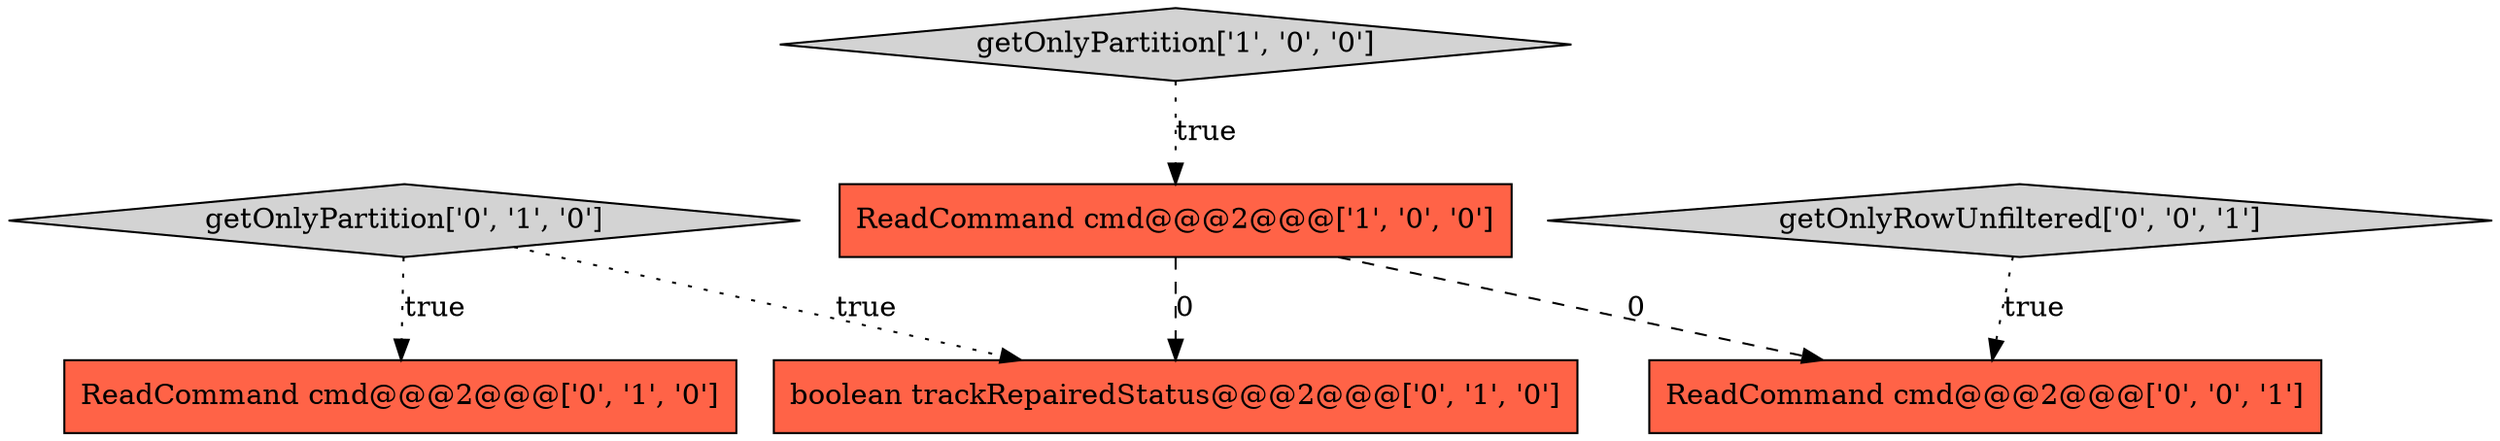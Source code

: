 digraph {
1 [style = filled, label = "ReadCommand cmd@@@2@@@['1', '0', '0']", fillcolor = tomato, shape = box image = "AAA1AAABBB1BBB"];
3 [style = filled, label = "boolean trackRepairedStatus@@@2@@@['0', '1', '0']", fillcolor = tomato, shape = box image = "AAA1AAABBB2BBB"];
0 [style = filled, label = "getOnlyPartition['1', '0', '0']", fillcolor = lightgray, shape = diamond image = "AAA0AAABBB1BBB"];
5 [style = filled, label = "ReadCommand cmd@@@2@@@['0', '0', '1']", fillcolor = tomato, shape = box image = "AAA0AAABBB3BBB"];
6 [style = filled, label = "getOnlyRowUnfiltered['0', '0', '1']", fillcolor = lightgray, shape = diamond image = "AAA0AAABBB3BBB"];
4 [style = filled, label = "getOnlyPartition['0', '1', '0']", fillcolor = lightgray, shape = diamond image = "AAA0AAABBB2BBB"];
2 [style = filled, label = "ReadCommand cmd@@@2@@@['0', '1', '0']", fillcolor = tomato, shape = box image = "AAA0AAABBB2BBB"];
4->3 [style = dotted, label="true"];
1->3 [style = dashed, label="0"];
1->5 [style = dashed, label="0"];
4->2 [style = dotted, label="true"];
6->5 [style = dotted, label="true"];
0->1 [style = dotted, label="true"];
}
